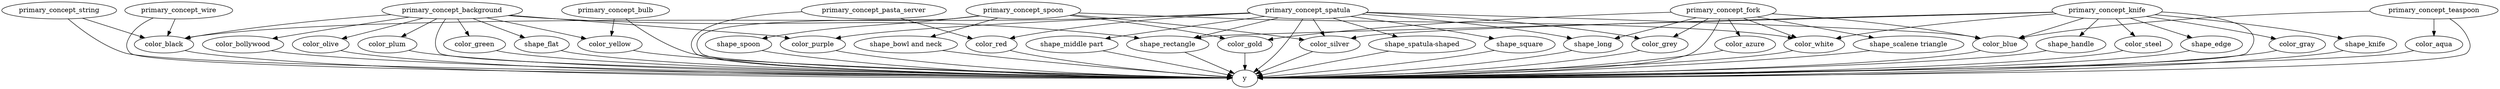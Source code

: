 strict digraph  {
primary_concept_spatula;
y;
color_silver;
primary_concept_background;
color_green;
primary_concept_knife;
color_black;
primary_concept_spoon;
color_red;
"shape_middle part";
shape_flat;
color_yellow;
"shape_bowl and neck";
primary_concept_string;
primary_concept_fork;
color_grey;
shape_rectangle;
color_bollywood;
primary_concept_wire;
primary_concept_bulb;
color_azure;
shape_long;
color_gold;
shape_spoon;
color_gray;
shape_knife;
primary_concept_pasta_server;
color_olive;
color_blue;
"shape_spatula-shaped";
color_white;
"shape_scalene triangle";
color_plum;
color_purple;
primary_concept_teaspoon;
shape_square;
color_aqua;
shape_handle;
color_steel;
shape_edge;
primary_concept_spatula -> y;
primary_concept_spatula -> color_silver;
primary_concept_spatula -> color_red;
primary_concept_spatula -> "shape_middle part";
primary_concept_spatula -> color_black;
primary_concept_spatula -> shape_rectangle;
primary_concept_spatula -> color_grey;
primary_concept_spatula -> color_blue;
primary_concept_spatula -> "shape_spatula-shaped";
primary_concept_spatula -> color_purple;
primary_concept_spatula -> shape_square;
primary_concept_spatula -> shape_long;
color_silver -> y;
primary_concept_background -> y;
primary_concept_background -> color_green;
primary_concept_background -> color_black;
primary_concept_background -> shape_flat;
primary_concept_background -> color_yellow;
primary_concept_background -> shape_rectangle;
primary_concept_background -> color_bollywood;
primary_concept_background -> color_olive;
primary_concept_background -> color_plum;
primary_concept_background -> color_purple;
color_green -> y;
primary_concept_knife -> y;
primary_concept_knife -> color_silver;
primary_concept_knife -> color_gray;
primary_concept_knife -> shape_knife;
primary_concept_knife -> color_blue;
primary_concept_knife -> color_white;
primary_concept_knife -> shape_rectangle;
primary_concept_knife -> shape_handle;
primary_concept_knife -> color_steel;
primary_concept_knife -> shape_edge;
color_black -> y;
primary_concept_spoon -> y;
primary_concept_spoon -> color_silver;
primary_concept_spoon -> "shape_bowl and neck";
primary_concept_spoon -> color_gold;
primary_concept_spoon -> shape_spoon;
primary_concept_spoon -> color_white;
color_red -> y;
"shape_middle part" -> y;
shape_flat -> y;
color_yellow -> y;
"shape_bowl and neck" -> y;
primary_concept_string -> y;
primary_concept_string -> color_black;
primary_concept_fork -> y;
primary_concept_fork -> color_grey;
primary_concept_fork -> color_azure;
primary_concept_fork -> shape_long;
primary_concept_fork -> color_white;
primary_concept_fork -> "shape_scalene triangle";
primary_concept_fork -> color_gold;
primary_concept_fork -> color_blue;
color_grey -> y;
shape_rectangle -> y;
color_bollywood -> y;
primary_concept_wire -> y;
primary_concept_wire -> color_black;
primary_concept_bulb -> y;
primary_concept_bulb -> color_yellow;
color_azure -> y;
shape_long -> y;
color_gold -> y;
shape_spoon -> y;
color_gray -> y;
shape_knife -> y;
primary_concept_pasta_server -> y;
primary_concept_pasta_server -> color_red;
color_olive -> y;
color_blue -> y;
"shape_spatula-shaped" -> y;
color_white -> y;
"shape_scalene triangle" -> y;
color_plum -> y;
color_purple -> y;
primary_concept_teaspoon -> y;
primary_concept_teaspoon -> color_blue;
primary_concept_teaspoon -> color_aqua;
shape_square -> y;
color_aqua -> y;
shape_handle -> y;
color_steel -> y;
shape_edge -> y;
}
